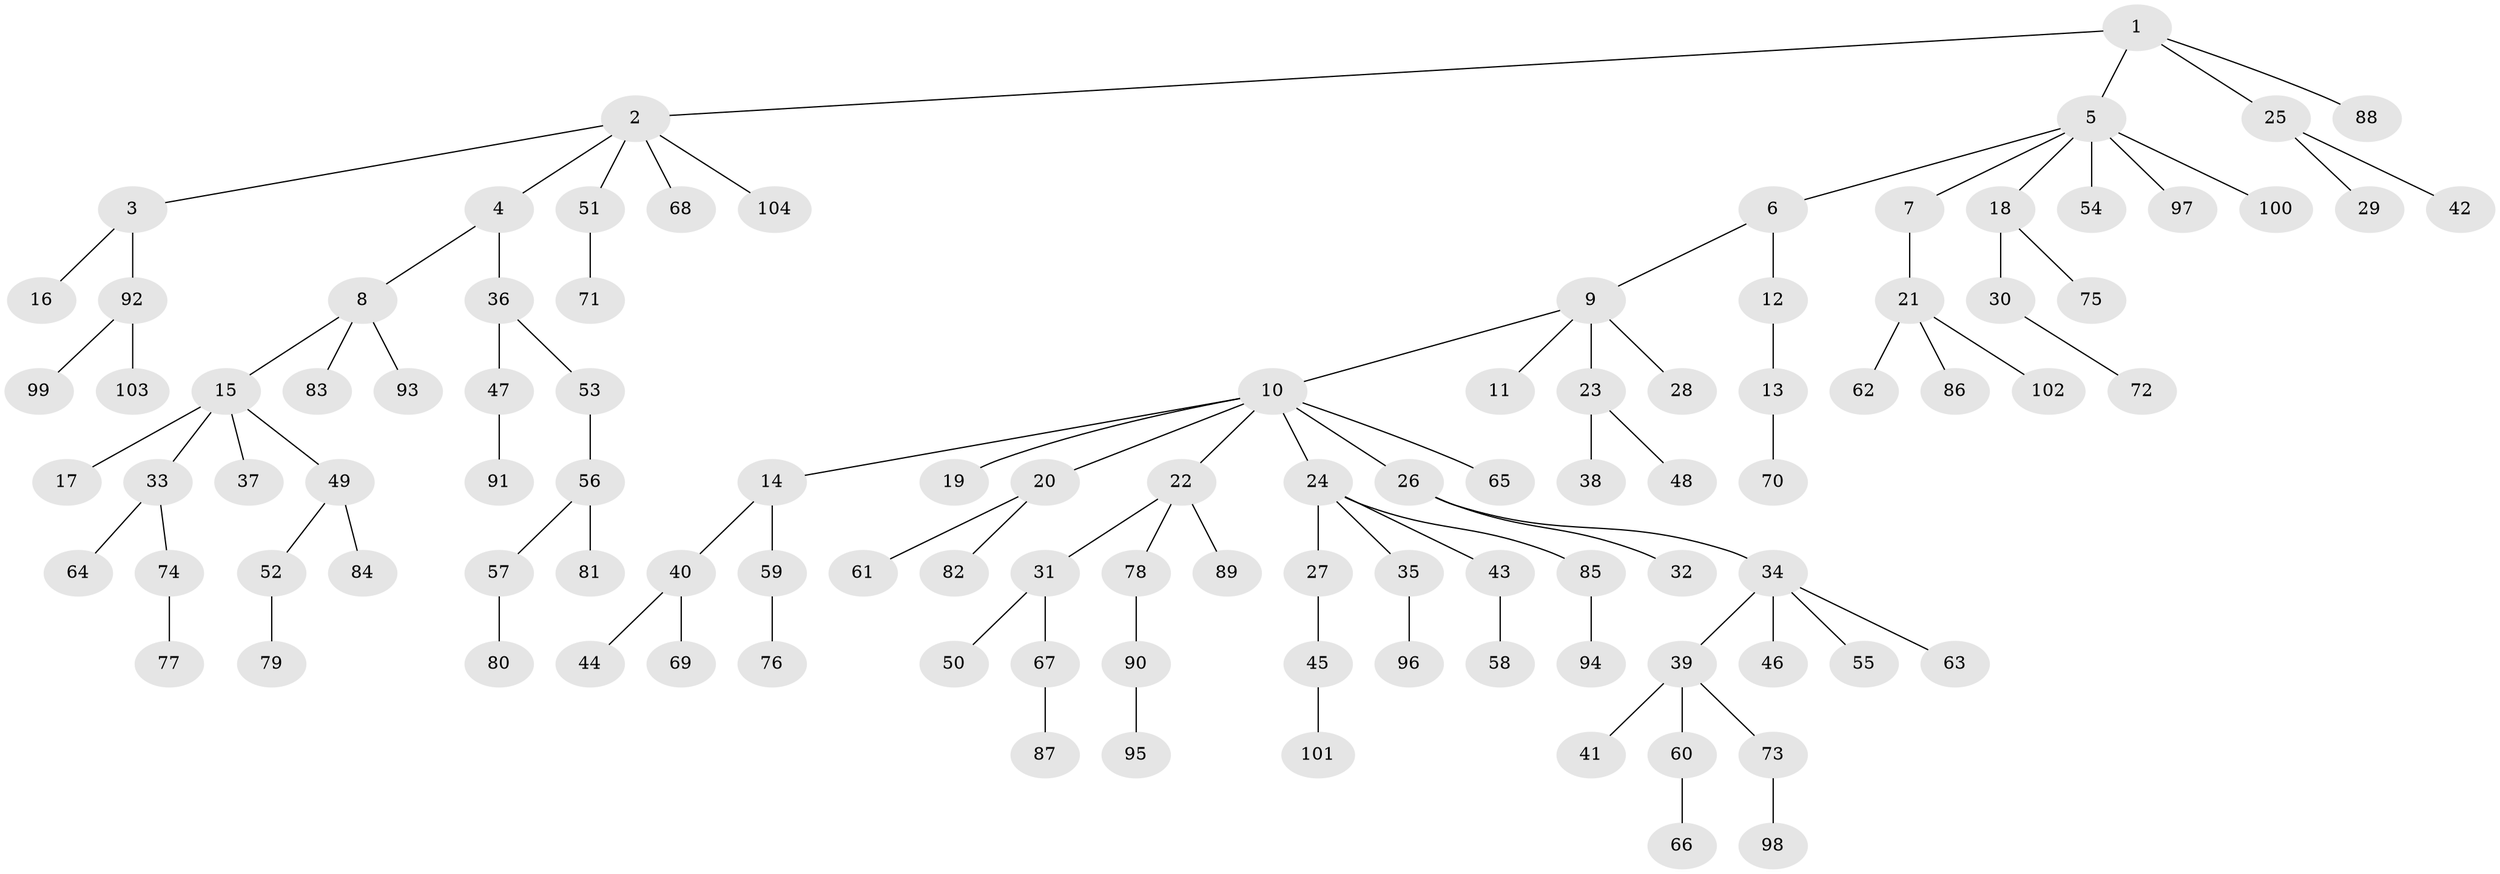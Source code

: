 // Generated by graph-tools (version 1.1) at 2025/11/02/27/25 16:11:29]
// undirected, 104 vertices, 103 edges
graph export_dot {
graph [start="1"]
  node [color=gray90,style=filled];
  1;
  2;
  3;
  4;
  5;
  6;
  7;
  8;
  9;
  10;
  11;
  12;
  13;
  14;
  15;
  16;
  17;
  18;
  19;
  20;
  21;
  22;
  23;
  24;
  25;
  26;
  27;
  28;
  29;
  30;
  31;
  32;
  33;
  34;
  35;
  36;
  37;
  38;
  39;
  40;
  41;
  42;
  43;
  44;
  45;
  46;
  47;
  48;
  49;
  50;
  51;
  52;
  53;
  54;
  55;
  56;
  57;
  58;
  59;
  60;
  61;
  62;
  63;
  64;
  65;
  66;
  67;
  68;
  69;
  70;
  71;
  72;
  73;
  74;
  75;
  76;
  77;
  78;
  79;
  80;
  81;
  82;
  83;
  84;
  85;
  86;
  87;
  88;
  89;
  90;
  91;
  92;
  93;
  94;
  95;
  96;
  97;
  98;
  99;
  100;
  101;
  102;
  103;
  104;
  1 -- 2;
  1 -- 5;
  1 -- 25;
  1 -- 88;
  2 -- 3;
  2 -- 4;
  2 -- 51;
  2 -- 68;
  2 -- 104;
  3 -- 16;
  3 -- 92;
  4 -- 8;
  4 -- 36;
  5 -- 6;
  5 -- 7;
  5 -- 18;
  5 -- 54;
  5 -- 97;
  5 -- 100;
  6 -- 9;
  6 -- 12;
  7 -- 21;
  8 -- 15;
  8 -- 83;
  8 -- 93;
  9 -- 10;
  9 -- 11;
  9 -- 23;
  9 -- 28;
  10 -- 14;
  10 -- 19;
  10 -- 20;
  10 -- 22;
  10 -- 24;
  10 -- 26;
  10 -- 65;
  12 -- 13;
  13 -- 70;
  14 -- 40;
  14 -- 59;
  15 -- 17;
  15 -- 33;
  15 -- 37;
  15 -- 49;
  18 -- 30;
  18 -- 75;
  20 -- 61;
  20 -- 82;
  21 -- 62;
  21 -- 86;
  21 -- 102;
  22 -- 31;
  22 -- 78;
  22 -- 89;
  23 -- 38;
  23 -- 48;
  24 -- 27;
  24 -- 35;
  24 -- 43;
  24 -- 85;
  25 -- 29;
  25 -- 42;
  26 -- 32;
  26 -- 34;
  27 -- 45;
  30 -- 72;
  31 -- 50;
  31 -- 67;
  33 -- 64;
  33 -- 74;
  34 -- 39;
  34 -- 46;
  34 -- 55;
  34 -- 63;
  35 -- 96;
  36 -- 47;
  36 -- 53;
  39 -- 41;
  39 -- 60;
  39 -- 73;
  40 -- 44;
  40 -- 69;
  43 -- 58;
  45 -- 101;
  47 -- 91;
  49 -- 52;
  49 -- 84;
  51 -- 71;
  52 -- 79;
  53 -- 56;
  56 -- 57;
  56 -- 81;
  57 -- 80;
  59 -- 76;
  60 -- 66;
  67 -- 87;
  73 -- 98;
  74 -- 77;
  78 -- 90;
  85 -- 94;
  90 -- 95;
  92 -- 99;
  92 -- 103;
}
